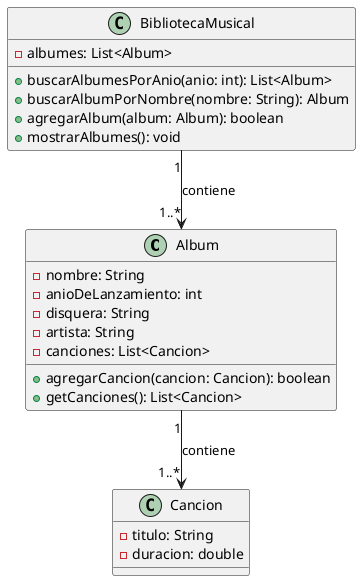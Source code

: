 @startuml

class Album {
  -nombre: String
  -anioDeLanzamiento: int
  -disquera: String
  -artista: String
  -canciones: List<Cancion>
  +agregarCancion(cancion: Cancion): boolean
  +getCanciones(): List<Cancion>
}

class Cancion {
  -titulo: String
  -duracion: double
}

class BibliotecaMusical {
  -albumes: List<Album>
  +buscarAlbumesPorAnio(anio: int): List<Album>
  +buscarAlbumPorNombre(nombre: String): Album
  +agregarAlbum(album: Album): boolean
  +mostrarAlbumes(): void
}

Album "1" --> "1..*" Cancion : contiene
BibliotecaMusical "1" --> "1..*" Album : contiene

@enduml